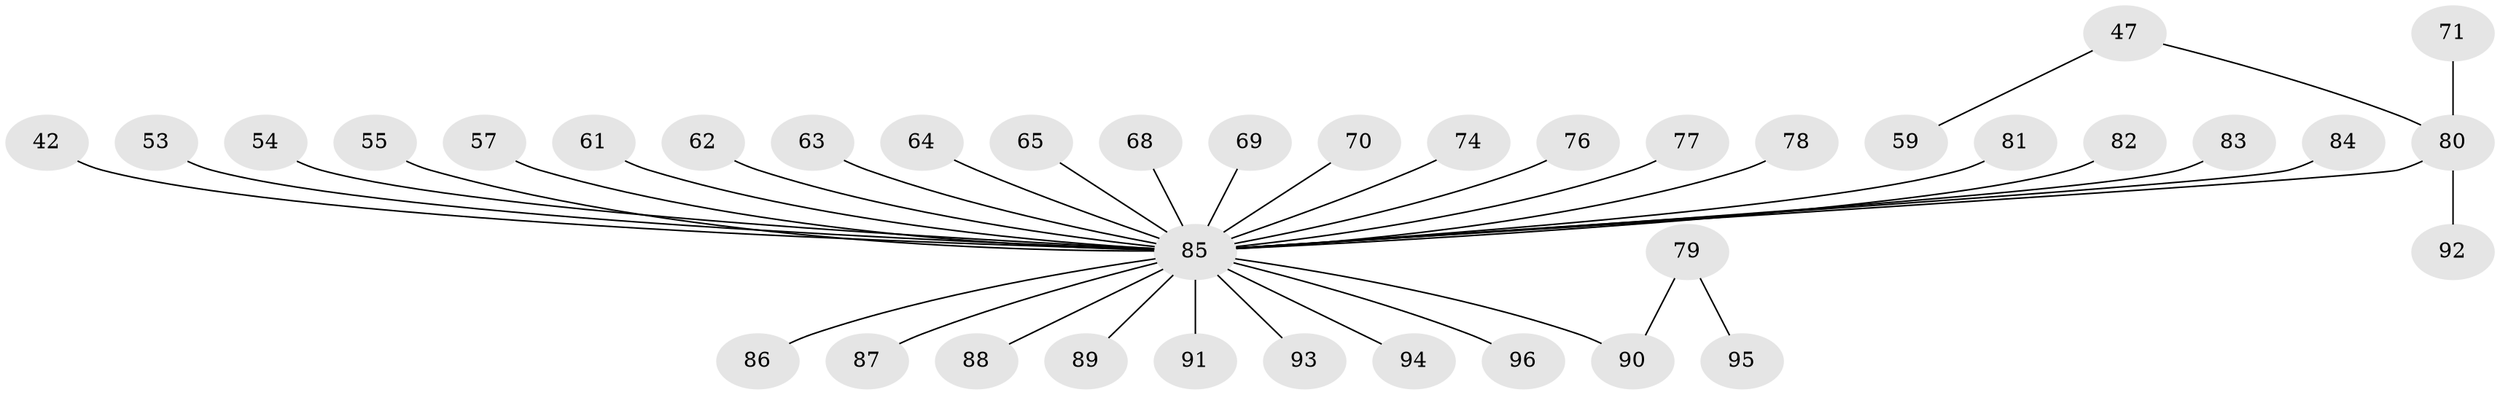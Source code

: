 // original degree distribution, {5: 0.0625, 8: 0.010416666666666666, 6: 0.03125, 1: 0.5833333333333334, 2: 0.15625, 3: 0.125, 4: 0.03125}
// Generated by graph-tools (version 1.1) at 2025/56/03/04/25 21:56:22]
// undirected, 38 vertices, 37 edges
graph export_dot {
graph [start="1"]
  node [color=gray90,style=filled];
  42 [super="+12+38"];
  47;
  53;
  54;
  55;
  57;
  59;
  61;
  62;
  63;
  64;
  65;
  68;
  69;
  70;
  71;
  74;
  76;
  77;
  78;
  79;
  80 [super="+26+30"];
  81;
  82;
  83;
  84;
  85 [super="+6+18+24+75+40"];
  86;
  87;
  88;
  89;
  90 [super="+44"];
  91;
  92;
  93;
  94;
  95;
  96;
  42 -- 85;
  47 -- 59;
  47 -- 80;
  53 -- 85;
  54 -- 85;
  55 -- 85;
  57 -- 85;
  61 -- 85;
  62 -- 85;
  63 -- 85;
  64 -- 85;
  65 -- 85;
  68 -- 85;
  69 -- 85;
  70 -- 85;
  71 -- 80;
  74 -- 85;
  76 -- 85;
  77 -- 85;
  78 -- 85;
  79 -- 95;
  79 -- 90;
  80 -- 92;
  80 -- 85;
  81 -- 85;
  82 -- 85;
  83 -- 85;
  84 -- 85;
  85 -- 88;
  85 -- 96;
  85 -- 86;
  85 -- 87;
  85 -- 89;
  85 -- 90;
  85 -- 91;
  85 -- 93;
  85 -- 94;
}
